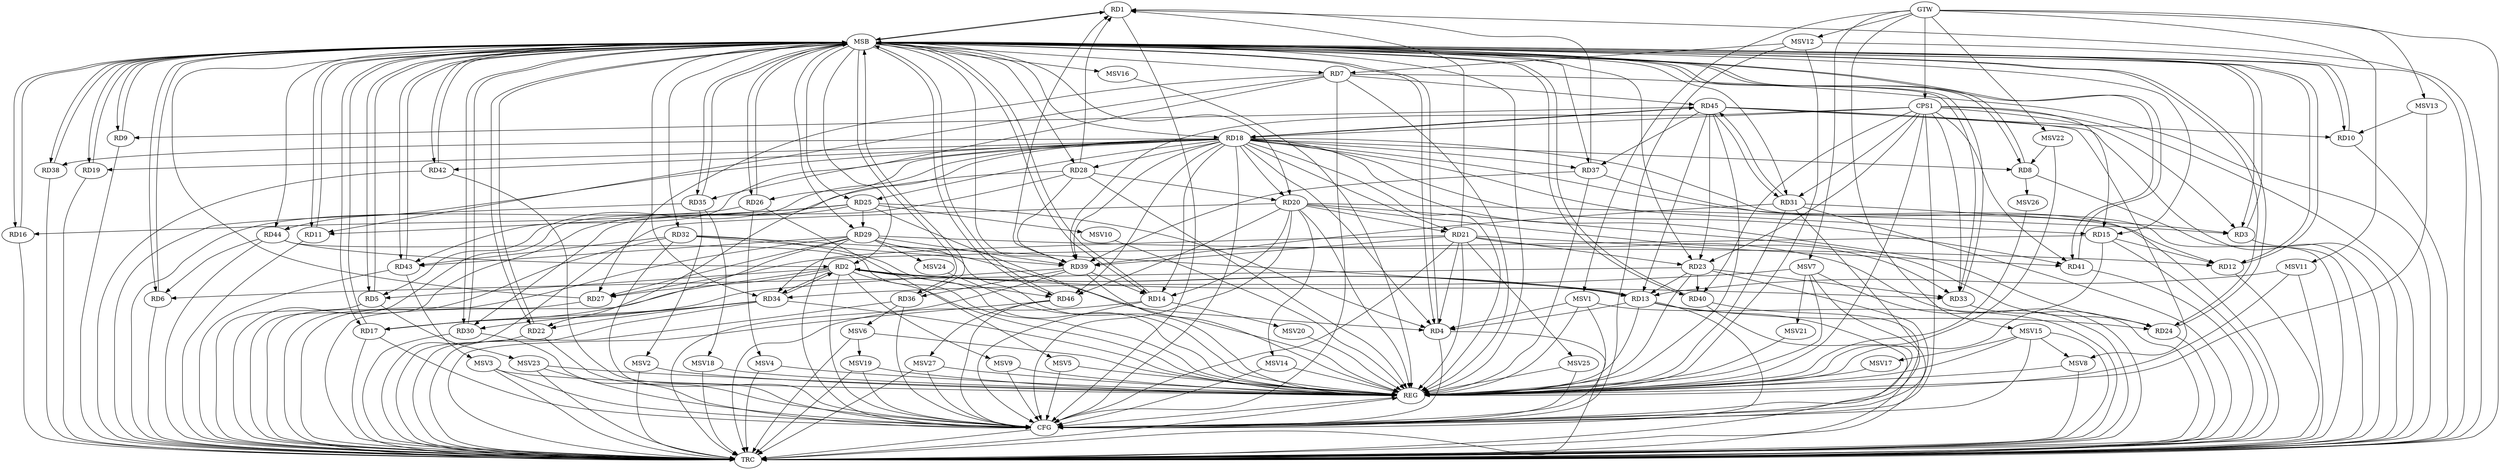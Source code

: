 strict digraph G {
  RD1 [ label="RD1" ];
  RD2 [ label="RD2" ];
  RD3 [ label="RD3" ];
  RD4 [ label="RD4" ];
  RD5 [ label="RD5" ];
  RD6 [ label="RD6" ];
  RD7 [ label="RD7" ];
  RD8 [ label="RD8" ];
  RD9 [ label="RD9" ];
  RD10 [ label="RD10" ];
  RD11 [ label="RD11" ];
  RD12 [ label="RD12" ];
  RD13 [ label="RD13" ];
  RD14 [ label="RD14" ];
  RD15 [ label="RD15" ];
  RD16 [ label="RD16" ];
  RD17 [ label="RD17" ];
  RD18 [ label="RD18" ];
  RD19 [ label="RD19" ];
  RD20 [ label="RD20" ];
  RD21 [ label="RD21" ];
  RD22 [ label="RD22" ];
  RD23 [ label="RD23" ];
  RD24 [ label="RD24" ];
  RD25 [ label="RD25" ];
  RD26 [ label="RD26" ];
  RD27 [ label="RD27" ];
  RD28 [ label="RD28" ];
  RD29 [ label="RD29" ];
  RD30 [ label="RD30" ];
  RD31 [ label="RD31" ];
  RD32 [ label="RD32" ];
  RD33 [ label="RD33" ];
  RD34 [ label="RD34" ];
  RD35 [ label="RD35" ];
  RD36 [ label="RD36" ];
  RD37 [ label="RD37" ];
  RD38 [ label="RD38" ];
  RD39 [ label="RD39" ];
  RD40 [ label="RD40" ];
  RD41 [ label="RD41" ];
  RD42 [ label="RD42" ];
  RD43 [ label="RD43" ];
  RD44 [ label="RD44" ];
  RD45 [ label="RD45" ];
  RD46 [ label="RD46" ];
  CPS1 [ label="CPS1" ];
  GTW [ label="GTW" ];
  REG [ label="REG" ];
  MSB [ label="MSB" ];
  CFG [ label="CFG" ];
  TRC [ label="TRC" ];
  MSV1 [ label="MSV1" ];
  MSV2 [ label="MSV2" ];
  MSV3 [ label="MSV3" ];
  MSV4 [ label="MSV4" ];
  MSV5 [ label="MSV5" ];
  MSV6 [ label="MSV6" ];
  MSV7 [ label="MSV7" ];
  MSV8 [ label="MSV8" ];
  MSV9 [ label="MSV9" ];
  MSV10 [ label="MSV10" ];
  MSV11 [ label="MSV11" ];
  MSV12 [ label="MSV12" ];
  MSV13 [ label="MSV13" ];
  MSV14 [ label="MSV14" ];
  MSV15 [ label="MSV15" ];
  MSV16 [ label="MSV16" ];
  MSV17 [ label="MSV17" ];
  MSV18 [ label="MSV18" ];
  MSV19 [ label="MSV19" ];
  MSV20 [ label="MSV20" ];
  MSV21 [ label="MSV21" ];
  MSV22 [ label="MSV22" ];
  MSV23 [ label="MSV23" ];
  MSV24 [ label="MSV24" ];
  MSV25 [ label="MSV25" ];
  MSV26 [ label="MSV26" ];
  MSV27 [ label="MSV27" ];
  RD21 -> RD1;
  RD28 -> RD1;
  RD37 -> RD1;
  RD39 -> RD1;
  RD2 -> RD5;
  RD2 -> RD13;
  RD13 -> RD2;
  RD2 -> RD27;
  RD2 -> RD33;
  RD2 -> RD34;
  RD34 -> RD2;
  RD44 -> RD2;
  RD2 -> RD46;
  RD20 -> RD3;
  RD31 -> RD3;
  RD13 -> RD4;
  RD21 -> RD4;
  RD25 -> RD4;
  RD29 -> RD4;
  RD23 -> RD6;
  RD44 -> RD6;
  RD7 -> RD11;
  RD7 -> RD27;
  RD7 -> RD43;
  RD7 -> RD45;
  RD45 -> RD9;
  RD45 -> RD10;
  RD25 -> RD11;
  RD15 -> RD12;
  RD18 -> RD12;
  RD29 -> RD12;
  RD23 -> RD13;
  RD13 -> RD24;
  RD32 -> RD13;
  RD45 -> RD13;
  RD18 -> RD14;
  RD20 -> RD14;
  RD39 -> RD14;
  RD15 -> RD27;
  RD25 -> RD16;
  RD29 -> RD17;
  RD34 -> RD17;
  RD39 -> RD17;
  RD18 -> RD22;
  RD18 -> RD28;
  RD18 -> RD37;
  RD18 -> RD41;
  RD18 -> RD45;
  RD45 -> RD18;
  RD20 -> RD21;
  RD20 -> RD24;
  RD28 -> RD20;
  RD20 -> RD33;
  RD20 -> RD46;
  RD21 -> RD23;
  RD21 -> RD34;
  RD21 -> RD39;
  RD21 -> RD41;
  RD34 -> RD22;
  RD23 -> RD33;
  RD23 -> RD40;
  RD45 -> RD23;
  RD25 -> RD29;
  RD29 -> RD27;
  RD28 -> RD30;
  RD28 -> RD39;
  RD29 -> RD39;
  RD29 -> RD43;
  RD34 -> RD30;
  RD31 -> RD39;
  RD31 -> RD45;
  RD45 -> RD31;
  RD32 -> RD39;
  RD32 -> RD43;
  RD39 -> RD36;
  RD37 -> RD39;
  RD45 -> RD37;
  CPS1 -> RD23;
  CPS1 -> RD15;
  CPS1 -> RD39;
  CPS1 -> RD18;
  CPS1 -> RD33;
  CPS1 -> RD3;
  CPS1 -> RD40;
  CPS1 -> RD31;
  CPS1 -> RD41;
  GTW -> CPS1;
  RD2 -> REG;
  RD7 -> REG;
  RD13 -> REG;
  RD15 -> REG;
  RD18 -> REG;
  RD20 -> REG;
  RD21 -> REG;
  RD23 -> REG;
  RD25 -> REG;
  RD28 -> REG;
  RD29 -> REG;
  RD31 -> REG;
  RD32 -> REG;
  RD34 -> REG;
  RD37 -> REG;
  RD39 -> REG;
  RD44 -> REG;
  RD45 -> REG;
  CPS1 -> REG;
  RD1 -> MSB;
  MSB -> RD2;
  MSB -> RD14;
  MSB -> RD25;
  MSB -> RD36;
  MSB -> RD46;
  MSB -> REG;
  RD3 -> MSB;
  MSB -> RD6;
  MSB -> RD29;
  MSB -> RD30;
  RD4 -> MSB;
  MSB -> RD1;
  MSB -> RD9;
  MSB -> RD12;
  MSB -> RD17;
  MSB -> RD20;
  MSB -> RD22;
  MSB -> RD23;
  MSB -> RD28;
  RD5 -> MSB;
  MSB -> RD4;
  MSB -> RD15;
  MSB -> RD37;
  RD6 -> MSB;
  MSB -> RD19;
  RD8 -> MSB;
  RD9 -> MSB;
  MSB -> RD24;
  MSB -> RD32;
  MSB -> RD39;
  MSB -> RD41;
  RD10 -> MSB;
  MSB -> RD34;
  MSB -> RD43;
  RD11 -> MSB;
  RD12 -> MSB;
  MSB -> RD10;
  MSB -> RD16;
  MSB -> RD26;
  MSB -> RD40;
  RD14 -> MSB;
  MSB -> RD5;
  MSB -> RD18;
  MSB -> RD31;
  RD16 -> MSB;
  MSB -> RD11;
  MSB -> RD44;
  RD17 -> MSB;
  MSB -> RD8;
  MSB -> RD42;
  RD19 -> MSB;
  RD22 -> MSB;
  RD24 -> MSB;
  MSB -> RD38;
  RD26 -> MSB;
  RD27 -> MSB;
  MSB -> RD7;
  RD30 -> MSB;
  RD33 -> MSB;
  RD35 -> MSB;
  RD36 -> MSB;
  MSB -> RD3;
  RD38 -> MSB;
  MSB -> RD33;
  RD40 -> MSB;
  RD41 -> MSB;
  RD42 -> MSB;
  MSB -> RD35;
  RD43 -> MSB;
  RD46 -> MSB;
  RD1 -> CFG;
  RD29 -> CFG;
  RD46 -> CFG;
  RD20 -> CFG;
  RD31 -> CFG;
  RD36 -> CFG;
  RD40 -> CFG;
  RD14 -> CFG;
  RD30 -> CFG;
  RD32 -> CFG;
  RD21 -> CFG;
  RD2 -> CFG;
  RD18 -> CFG;
  CPS1 -> CFG;
  RD7 -> CFG;
  RD22 -> CFG;
  RD4 -> CFG;
  RD13 -> CFG;
  RD17 -> CFG;
  RD42 -> CFG;
  REG -> CFG;
  RD1 -> TRC;
  RD2 -> TRC;
  RD3 -> TRC;
  RD4 -> TRC;
  RD5 -> TRC;
  RD6 -> TRC;
  RD7 -> TRC;
  RD8 -> TRC;
  RD9 -> TRC;
  RD10 -> TRC;
  RD11 -> TRC;
  RD12 -> TRC;
  RD13 -> TRC;
  RD14 -> TRC;
  RD15 -> TRC;
  RD16 -> TRC;
  RD17 -> TRC;
  RD18 -> TRC;
  RD19 -> TRC;
  RD20 -> TRC;
  RD21 -> TRC;
  RD22 -> TRC;
  RD23 -> TRC;
  RD24 -> TRC;
  RD25 -> TRC;
  RD26 -> TRC;
  RD27 -> TRC;
  RD28 -> TRC;
  RD29 -> TRC;
  RD30 -> TRC;
  RD31 -> TRC;
  RD32 -> TRC;
  RD33 -> TRC;
  RD34 -> TRC;
  RD35 -> TRC;
  RD36 -> TRC;
  RD37 -> TRC;
  RD38 -> TRC;
  RD39 -> TRC;
  RD40 -> TRC;
  RD41 -> TRC;
  RD42 -> TRC;
  RD43 -> TRC;
  RD44 -> TRC;
  RD45 -> TRC;
  RD46 -> TRC;
  CPS1 -> TRC;
  GTW -> TRC;
  CFG -> TRC;
  TRC -> REG;
  RD18 -> RD15;
  RD18 -> RD38;
  RD18 -> RD21;
  RD18 -> RD26;
  RD18 -> RD24;
  RD18 -> RD46;
  RD18 -> RD42;
  RD18 -> RD35;
  RD18 -> RD5;
  RD18 -> RD8;
  RD18 -> RD39;
  RD18 -> RD20;
  RD18 -> RD4;
  RD18 -> RD44;
  RD18 -> RD19;
  RD18 -> RD25;
  MSV1 -> RD4;
  GTW -> MSV1;
  MSV1 -> REG;
  MSV1 -> TRC;
  MSV1 -> CFG;
  RD35 -> MSV2;
  MSV2 -> REG;
  MSV2 -> TRC;
  RD43 -> MSV3;
  MSV3 -> REG;
  MSV3 -> TRC;
  MSV3 -> CFG;
  RD26 -> MSV4;
  MSV4 -> REG;
  MSV4 -> TRC;
  RD26 -> MSV5;
  MSV5 -> REG;
  MSV5 -> CFG;
  RD36 -> MSV6;
  MSV6 -> REG;
  MSV6 -> TRC;
  MSV7 -> RD34;
  GTW -> MSV7;
  MSV7 -> REG;
  MSV7 -> TRC;
  MSV7 -> CFG;
  RD45 -> MSV8;
  MSV8 -> REG;
  MSV8 -> TRC;
  RD2 -> MSV9;
  MSV9 -> REG;
  MSV9 -> CFG;
  RD25 -> MSV10;
  MSV10 -> REG;
  MSV11 -> RD13;
  GTW -> MSV11;
  MSV11 -> REG;
  MSV11 -> TRC;
  MSV12 -> RD7;
  GTW -> MSV12;
  MSV12 -> REG;
  MSV12 -> TRC;
  MSV12 -> CFG;
  MSV13 -> RD10;
  GTW -> MSV13;
  MSV13 -> REG;
  RD20 -> MSV14;
  MSV14 -> REG;
  MSV14 -> CFG;
  MSV15 -> MSV8;
  GTW -> MSV15;
  MSV15 -> REG;
  MSV15 -> TRC;
  MSV15 -> CFG;
  MSB -> MSV16;
  MSV16 -> REG;
  MSV15 -> MSV17;
  MSV17 -> REG;
  RD35 -> MSV18;
  MSV18 -> REG;
  MSV18 -> TRC;
  MSV6 -> MSV19;
  MSV19 -> REG;
  MSV19 -> TRC;
  MSV19 -> CFG;
  RD14 -> MSV20;
  MSV20 -> REG;
  MSV7 -> MSV21;
  MSV21 -> REG;
  MSV22 -> RD8;
  GTW -> MSV22;
  MSV22 -> REG;
  RD5 -> MSV23;
  MSV23 -> REG;
  MSV23 -> TRC;
  MSV23 -> CFG;
  RD29 -> MSV24;
  MSV24 -> REG;
  RD21 -> MSV25;
  MSV25 -> REG;
  MSV25 -> CFG;
  RD8 -> MSV26;
  MSV26 -> REG;
  RD46 -> MSV27;
  MSV27 -> REG;
  MSV27 -> TRC;
  MSV27 -> CFG;
}
